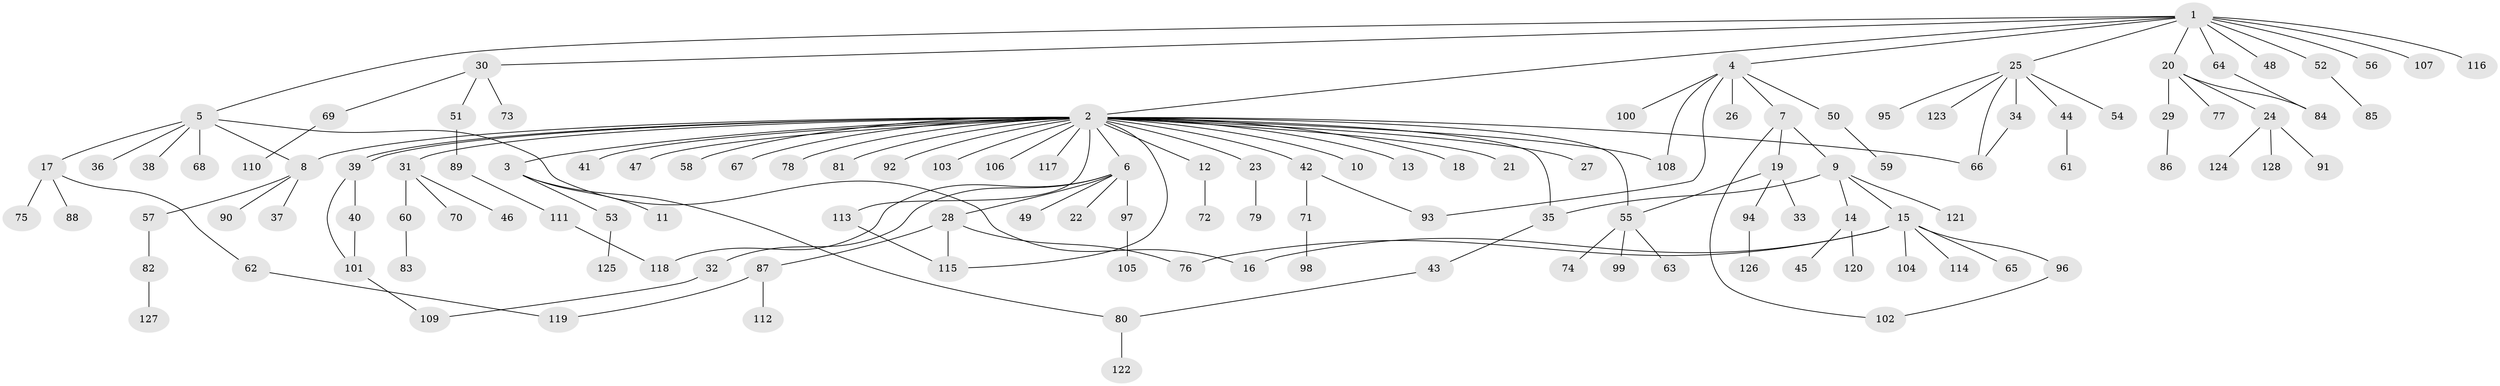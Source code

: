 // Generated by graph-tools (version 1.1) at 2025/01/03/09/25 03:01:43]
// undirected, 128 vertices, 146 edges
graph export_dot {
graph [start="1"]
  node [color=gray90,style=filled];
  1;
  2;
  3;
  4;
  5;
  6;
  7;
  8;
  9;
  10;
  11;
  12;
  13;
  14;
  15;
  16;
  17;
  18;
  19;
  20;
  21;
  22;
  23;
  24;
  25;
  26;
  27;
  28;
  29;
  30;
  31;
  32;
  33;
  34;
  35;
  36;
  37;
  38;
  39;
  40;
  41;
  42;
  43;
  44;
  45;
  46;
  47;
  48;
  49;
  50;
  51;
  52;
  53;
  54;
  55;
  56;
  57;
  58;
  59;
  60;
  61;
  62;
  63;
  64;
  65;
  66;
  67;
  68;
  69;
  70;
  71;
  72;
  73;
  74;
  75;
  76;
  77;
  78;
  79;
  80;
  81;
  82;
  83;
  84;
  85;
  86;
  87;
  88;
  89;
  90;
  91;
  92;
  93;
  94;
  95;
  96;
  97;
  98;
  99;
  100;
  101;
  102;
  103;
  104;
  105;
  106;
  107;
  108;
  109;
  110;
  111;
  112;
  113;
  114;
  115;
  116;
  117;
  118;
  119;
  120;
  121;
  122;
  123;
  124;
  125;
  126;
  127;
  128;
  1 -- 2;
  1 -- 4;
  1 -- 5;
  1 -- 20;
  1 -- 25;
  1 -- 30;
  1 -- 48;
  1 -- 52;
  1 -- 56;
  1 -- 64;
  1 -- 107;
  1 -- 116;
  2 -- 3;
  2 -- 6;
  2 -- 8;
  2 -- 10;
  2 -- 12;
  2 -- 13;
  2 -- 18;
  2 -- 21;
  2 -- 23;
  2 -- 27;
  2 -- 31;
  2 -- 35;
  2 -- 39;
  2 -- 39;
  2 -- 41;
  2 -- 42;
  2 -- 47;
  2 -- 55;
  2 -- 58;
  2 -- 66;
  2 -- 67;
  2 -- 78;
  2 -- 81;
  2 -- 92;
  2 -- 103;
  2 -- 106;
  2 -- 108;
  2 -- 113;
  2 -- 115;
  2 -- 117;
  3 -- 11;
  3 -- 53;
  3 -- 80;
  4 -- 7;
  4 -- 26;
  4 -- 50;
  4 -- 93;
  4 -- 100;
  4 -- 108;
  5 -- 8;
  5 -- 16;
  5 -- 17;
  5 -- 36;
  5 -- 38;
  5 -- 68;
  6 -- 22;
  6 -- 28;
  6 -- 32;
  6 -- 49;
  6 -- 97;
  6 -- 118;
  7 -- 9;
  7 -- 19;
  7 -- 102;
  8 -- 37;
  8 -- 57;
  8 -- 90;
  9 -- 14;
  9 -- 15;
  9 -- 35;
  9 -- 121;
  12 -- 72;
  14 -- 45;
  14 -- 120;
  15 -- 16;
  15 -- 65;
  15 -- 76;
  15 -- 96;
  15 -- 104;
  15 -- 114;
  17 -- 62;
  17 -- 75;
  17 -- 88;
  19 -- 33;
  19 -- 55;
  19 -- 94;
  20 -- 24;
  20 -- 29;
  20 -- 77;
  20 -- 84;
  23 -- 79;
  24 -- 91;
  24 -- 124;
  24 -- 128;
  25 -- 34;
  25 -- 44;
  25 -- 54;
  25 -- 66;
  25 -- 95;
  25 -- 123;
  28 -- 76;
  28 -- 87;
  28 -- 115;
  29 -- 86;
  30 -- 51;
  30 -- 69;
  30 -- 73;
  31 -- 46;
  31 -- 60;
  31 -- 70;
  32 -- 109;
  34 -- 66;
  35 -- 43;
  39 -- 40;
  39 -- 101;
  40 -- 101;
  42 -- 71;
  42 -- 93;
  43 -- 80;
  44 -- 61;
  50 -- 59;
  51 -- 89;
  52 -- 85;
  53 -- 125;
  55 -- 63;
  55 -- 74;
  55 -- 99;
  57 -- 82;
  60 -- 83;
  62 -- 119;
  64 -- 84;
  69 -- 110;
  71 -- 98;
  80 -- 122;
  82 -- 127;
  87 -- 112;
  87 -- 119;
  89 -- 111;
  94 -- 126;
  96 -- 102;
  97 -- 105;
  101 -- 109;
  111 -- 118;
  113 -- 115;
}
